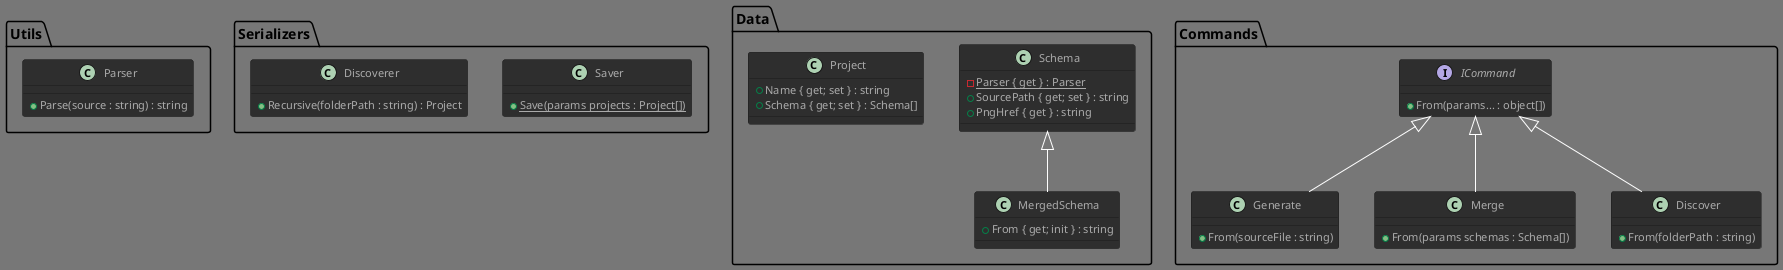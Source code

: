 ﻿@startuml PumlSchemasManager

!theme reddress-darkgreen

package "Utils" {
    class Parser {
        + Parse(source : string) : string
    }
}

package "Serializers" {
    class Saver {
        + {static} Save(params projects : Project[])
    }

    class Discoverer {
        + Recursive(folderPath : string) : Project
    }
}

package "Data" {
    class Schema {
        - {static} Parser { get } : Parser
        + SourcePath { get; set } : string
        + PngHref { get } : string
    }

    class MergedSchema {
        + From { get; init } : string
    }

    class Project {
        + Name { get; set } : string
        + Schema { get; set } : Schema[]
    }

    Schema <|-- MergedSchema
}

package "Commands" {
    interface ICommand {
        + From(params... : object[])
    }

    class Generate {
        + From(sourceFile : string)
    }

    class Merge {
        + From(params schemas : Schema[])
    }

    class Discover {
        + From(folderPath : string)
    }

    ICommand <|-- Generate
    ICommand <|-- Merge
    ICommand <|-- Discover
}

@enduml
